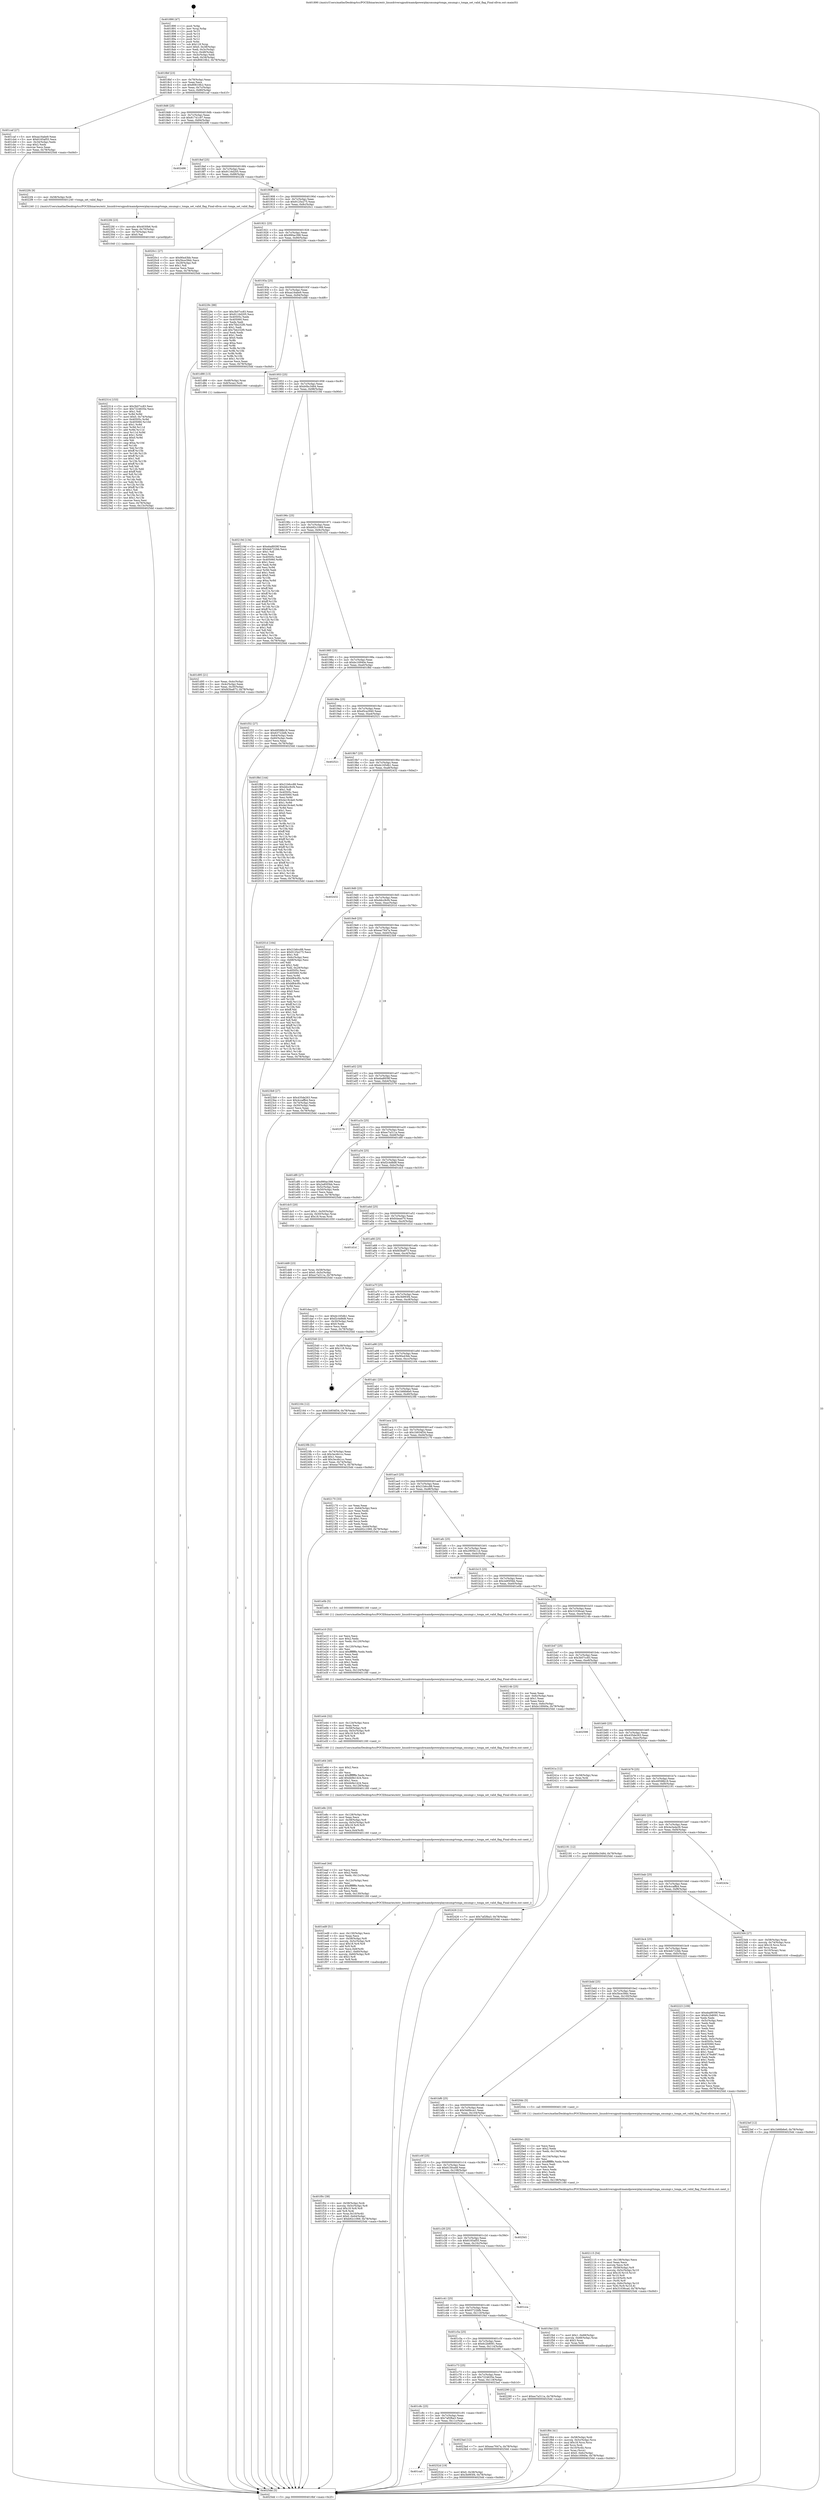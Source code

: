 digraph "0x401890" {
  label = "0x401890 (/mnt/c/Users/mathe/Desktop/tcc/POCII/binaries/extr_linuxdriversgpudrmamdpowerplaysmumgrtonga_smumgr.c_tonga_set_valid_flag_Final-ollvm.out::main(0))"
  labelloc = "t"
  node[shape=record]

  Entry [label="",width=0.3,height=0.3,shape=circle,fillcolor=black,style=filled]
  "0x4018bf" [label="{
     0x4018bf [23]\l
     | [instrs]\l
     &nbsp;&nbsp;0x4018bf \<+3\>: mov -0x78(%rbp),%eax\l
     &nbsp;&nbsp;0x4018c2 \<+2\>: mov %eax,%ecx\l
     &nbsp;&nbsp;0x4018c4 \<+6\>: sub $0x80610fc2,%ecx\l
     &nbsp;&nbsp;0x4018ca \<+3\>: mov %eax,-0x7c(%rbp)\l
     &nbsp;&nbsp;0x4018cd \<+3\>: mov %ecx,-0x80(%rbp)\l
     &nbsp;&nbsp;0x4018d0 \<+6\>: je 0000000000401caf \<main+0x41f\>\l
  }"]
  "0x401caf" [label="{
     0x401caf [27]\l
     | [instrs]\l
     &nbsp;&nbsp;0x401caf \<+5\>: mov $0xaa16abe9,%eax\l
     &nbsp;&nbsp;0x401cb4 \<+5\>: mov $0x6165af55,%ecx\l
     &nbsp;&nbsp;0x401cb9 \<+3\>: mov -0x34(%rbp),%edx\l
     &nbsp;&nbsp;0x401cbc \<+3\>: cmp $0x2,%edx\l
     &nbsp;&nbsp;0x401cbf \<+3\>: cmovne %ecx,%eax\l
     &nbsp;&nbsp;0x401cc2 \<+3\>: mov %eax,-0x78(%rbp)\l
     &nbsp;&nbsp;0x401cc5 \<+5\>: jmp 00000000004025dd \<main+0xd4d\>\l
  }"]
  "0x4018d6" [label="{
     0x4018d6 [25]\l
     | [instrs]\l
     &nbsp;&nbsp;0x4018d6 \<+5\>: jmp 00000000004018db \<main+0x4b\>\l
     &nbsp;&nbsp;0x4018db \<+3\>: mov -0x7c(%rbp),%eax\l
     &nbsp;&nbsp;0x4018de \<+5\>: sub $0x81741c97,%eax\l
     &nbsp;&nbsp;0x4018e3 \<+6\>: mov %eax,-0x84(%rbp)\l
     &nbsp;&nbsp;0x4018e9 \<+6\>: je 0000000000402496 \<main+0xc06\>\l
  }"]
  "0x4025dd" [label="{
     0x4025dd [5]\l
     | [instrs]\l
     &nbsp;&nbsp;0x4025dd \<+5\>: jmp 00000000004018bf \<main+0x2f\>\l
  }"]
  "0x401890" [label="{
     0x401890 [47]\l
     | [instrs]\l
     &nbsp;&nbsp;0x401890 \<+1\>: push %rbp\l
     &nbsp;&nbsp;0x401891 \<+3\>: mov %rsp,%rbp\l
     &nbsp;&nbsp;0x401894 \<+2\>: push %r15\l
     &nbsp;&nbsp;0x401896 \<+2\>: push %r14\l
     &nbsp;&nbsp;0x401898 \<+2\>: push %r13\l
     &nbsp;&nbsp;0x40189a \<+2\>: push %r12\l
     &nbsp;&nbsp;0x40189c \<+1\>: push %rbx\l
     &nbsp;&nbsp;0x40189d \<+7\>: sub $0x118,%rsp\l
     &nbsp;&nbsp;0x4018a4 \<+7\>: movl $0x0,-0x38(%rbp)\l
     &nbsp;&nbsp;0x4018ab \<+3\>: mov %edi,-0x3c(%rbp)\l
     &nbsp;&nbsp;0x4018ae \<+4\>: mov %rsi,-0x48(%rbp)\l
     &nbsp;&nbsp;0x4018b2 \<+3\>: mov -0x3c(%rbp),%edi\l
     &nbsp;&nbsp;0x4018b5 \<+3\>: mov %edi,-0x34(%rbp)\l
     &nbsp;&nbsp;0x4018b8 \<+7\>: movl $0x80610fc2,-0x78(%rbp)\l
  }"]
  Exit [label="",width=0.3,height=0.3,shape=circle,fillcolor=black,style=filled,peripheries=2]
  "0x402496" [label="{
     0x402496\l
  }", style=dashed]
  "0x4018ef" [label="{
     0x4018ef [25]\l
     | [instrs]\l
     &nbsp;&nbsp;0x4018ef \<+5\>: jmp 00000000004018f4 \<main+0x64\>\l
     &nbsp;&nbsp;0x4018f4 \<+3\>: mov -0x7c(%rbp),%eax\l
     &nbsp;&nbsp;0x4018f7 \<+5\>: sub $0x9116d205,%eax\l
     &nbsp;&nbsp;0x4018fc \<+6\>: mov %eax,-0x88(%rbp)\l
     &nbsp;&nbsp;0x401902 \<+6\>: je 00000000004022f4 \<main+0xa64\>\l
  }"]
  "0x401ca5" [label="{
     0x401ca5\l
  }", style=dashed]
  "0x4022f4" [label="{
     0x4022f4 [9]\l
     | [instrs]\l
     &nbsp;&nbsp;0x4022f4 \<+4\>: mov -0x58(%rbp),%rdi\l
     &nbsp;&nbsp;0x4022f8 \<+5\>: call 0000000000401240 \<tonga_set_valid_flag\>\l
     | [calls]\l
     &nbsp;&nbsp;0x401240 \{1\} (/mnt/c/Users/mathe/Desktop/tcc/POCII/binaries/extr_linuxdriversgpudrmamdpowerplaysmumgrtonga_smumgr.c_tonga_set_valid_flag_Final-ollvm.out::tonga_set_valid_flag)\l
  }"]
  "0x401908" [label="{
     0x401908 [25]\l
     | [instrs]\l
     &nbsp;&nbsp;0x401908 \<+5\>: jmp 000000000040190d \<main+0x7d\>\l
     &nbsp;&nbsp;0x40190d \<+3\>: mov -0x7c(%rbp),%eax\l
     &nbsp;&nbsp;0x401910 \<+5\>: sub $0x9125e275,%eax\l
     &nbsp;&nbsp;0x401915 \<+6\>: mov %eax,-0x8c(%rbp)\l
     &nbsp;&nbsp;0x40191b \<+6\>: je 00000000004020c1 \<main+0x831\>\l
  }"]
  "0x40252d" [label="{
     0x40252d [19]\l
     | [instrs]\l
     &nbsp;&nbsp;0x40252d \<+7\>: movl $0x0,-0x38(%rbp)\l
     &nbsp;&nbsp;0x402534 \<+7\>: movl $0x3b993f4,-0x78(%rbp)\l
     &nbsp;&nbsp;0x40253b \<+5\>: jmp 00000000004025dd \<main+0xd4d\>\l
  }"]
  "0x4020c1" [label="{
     0x4020c1 [27]\l
     | [instrs]\l
     &nbsp;&nbsp;0x4020c1 \<+5\>: mov $0x90a43bb,%eax\l
     &nbsp;&nbsp;0x4020c6 \<+5\>: mov $0x5bce39dc,%ecx\l
     &nbsp;&nbsp;0x4020cb \<+3\>: mov -0x29(%rbp),%dl\l
     &nbsp;&nbsp;0x4020ce \<+3\>: test $0x1,%dl\l
     &nbsp;&nbsp;0x4020d1 \<+3\>: cmovne %ecx,%eax\l
     &nbsp;&nbsp;0x4020d4 \<+3\>: mov %eax,-0x78(%rbp)\l
     &nbsp;&nbsp;0x4020d7 \<+5\>: jmp 00000000004025dd \<main+0xd4d\>\l
  }"]
  "0x401921" [label="{
     0x401921 [25]\l
     | [instrs]\l
     &nbsp;&nbsp;0x401921 \<+5\>: jmp 0000000000401926 \<main+0x96\>\l
     &nbsp;&nbsp;0x401926 \<+3\>: mov -0x7c(%rbp),%eax\l
     &nbsp;&nbsp;0x401929 \<+5\>: sub $0x990ac398,%eax\l
     &nbsp;&nbsp;0x40192e \<+6\>: mov %eax,-0x90(%rbp)\l
     &nbsp;&nbsp;0x401934 \<+6\>: je 000000000040229c \<main+0xa0c\>\l
  }"]
  "0x402426" [label="{
     0x402426 [12]\l
     | [instrs]\l
     &nbsp;&nbsp;0x402426 \<+7\>: movl $0x7af2fba3,-0x78(%rbp)\l
     &nbsp;&nbsp;0x40242d \<+5\>: jmp 00000000004025dd \<main+0xd4d\>\l
  }"]
  "0x40229c" [label="{
     0x40229c [88]\l
     | [instrs]\l
     &nbsp;&nbsp;0x40229c \<+5\>: mov $0x3b07cc83,%eax\l
     &nbsp;&nbsp;0x4022a1 \<+5\>: mov $0x9116d205,%ecx\l
     &nbsp;&nbsp;0x4022a6 \<+7\>: mov 0x40505c,%edx\l
     &nbsp;&nbsp;0x4022ad \<+7\>: mov 0x405060,%esi\l
     &nbsp;&nbsp;0x4022b4 \<+2\>: mov %edx,%edi\l
     &nbsp;&nbsp;0x4022b6 \<+6\>: sub $0x7bb232f0,%edi\l
     &nbsp;&nbsp;0x4022bc \<+3\>: sub $0x1,%edi\l
     &nbsp;&nbsp;0x4022bf \<+6\>: add $0x7bb232f0,%edi\l
     &nbsp;&nbsp;0x4022c5 \<+3\>: imul %edi,%edx\l
     &nbsp;&nbsp;0x4022c8 \<+3\>: and $0x1,%edx\l
     &nbsp;&nbsp;0x4022cb \<+3\>: cmp $0x0,%edx\l
     &nbsp;&nbsp;0x4022ce \<+4\>: sete %r8b\l
     &nbsp;&nbsp;0x4022d2 \<+3\>: cmp $0xa,%esi\l
     &nbsp;&nbsp;0x4022d5 \<+4\>: setl %r9b\l
     &nbsp;&nbsp;0x4022d9 \<+3\>: mov %r8b,%r10b\l
     &nbsp;&nbsp;0x4022dc \<+3\>: and %r9b,%r10b\l
     &nbsp;&nbsp;0x4022df \<+3\>: xor %r9b,%r8b\l
     &nbsp;&nbsp;0x4022e2 \<+3\>: or %r8b,%r10b\l
     &nbsp;&nbsp;0x4022e5 \<+4\>: test $0x1,%r10b\l
     &nbsp;&nbsp;0x4022e9 \<+3\>: cmovne %ecx,%eax\l
     &nbsp;&nbsp;0x4022ec \<+3\>: mov %eax,-0x78(%rbp)\l
     &nbsp;&nbsp;0x4022ef \<+5\>: jmp 00000000004025dd \<main+0xd4d\>\l
  }"]
  "0x40193a" [label="{
     0x40193a [25]\l
     | [instrs]\l
     &nbsp;&nbsp;0x40193a \<+5\>: jmp 000000000040193f \<main+0xaf\>\l
     &nbsp;&nbsp;0x40193f \<+3\>: mov -0x7c(%rbp),%eax\l
     &nbsp;&nbsp;0x401942 \<+5\>: sub $0xaa16abe9,%eax\l
     &nbsp;&nbsp;0x401947 \<+6\>: mov %eax,-0x94(%rbp)\l
     &nbsp;&nbsp;0x40194d \<+6\>: je 0000000000401d88 \<main+0x4f8\>\l
  }"]
  "0x4023ef" [label="{
     0x4023ef [12]\l
     | [instrs]\l
     &nbsp;&nbsp;0x4023ef \<+7\>: movl $0x1b66b6e0,-0x78(%rbp)\l
     &nbsp;&nbsp;0x4023f6 \<+5\>: jmp 00000000004025dd \<main+0xd4d\>\l
  }"]
  "0x401d88" [label="{
     0x401d88 [13]\l
     | [instrs]\l
     &nbsp;&nbsp;0x401d88 \<+4\>: mov -0x48(%rbp),%rax\l
     &nbsp;&nbsp;0x401d8c \<+4\>: mov 0x8(%rax),%rdi\l
     &nbsp;&nbsp;0x401d90 \<+5\>: call 0000000000401060 \<atoi@plt\>\l
     | [calls]\l
     &nbsp;&nbsp;0x401060 \{1\} (unknown)\l
  }"]
  "0x401953" [label="{
     0x401953 [25]\l
     | [instrs]\l
     &nbsp;&nbsp;0x401953 \<+5\>: jmp 0000000000401958 \<main+0xc8\>\l
     &nbsp;&nbsp;0x401958 \<+3\>: mov -0x7c(%rbp),%eax\l
     &nbsp;&nbsp;0x40195b \<+5\>: sub $0xb0bc3484,%eax\l
     &nbsp;&nbsp;0x401960 \<+6\>: mov %eax,-0x98(%rbp)\l
     &nbsp;&nbsp;0x401966 \<+6\>: je 000000000040219d \<main+0x90d\>\l
  }"]
  "0x401d95" [label="{
     0x401d95 [21]\l
     | [instrs]\l
     &nbsp;&nbsp;0x401d95 \<+3\>: mov %eax,-0x4c(%rbp)\l
     &nbsp;&nbsp;0x401d98 \<+3\>: mov -0x4c(%rbp),%eax\l
     &nbsp;&nbsp;0x401d9b \<+3\>: mov %eax,-0x30(%rbp)\l
     &nbsp;&nbsp;0x401d9e \<+7\>: movl $0xfd3ba873,-0x78(%rbp)\l
     &nbsp;&nbsp;0x401da5 \<+5\>: jmp 00000000004025dd \<main+0xd4d\>\l
  }"]
  "0x401c8c" [label="{
     0x401c8c [25]\l
     | [instrs]\l
     &nbsp;&nbsp;0x401c8c \<+5\>: jmp 0000000000401c91 \<main+0x401\>\l
     &nbsp;&nbsp;0x401c91 \<+3\>: mov -0x7c(%rbp),%eax\l
     &nbsp;&nbsp;0x401c94 \<+5\>: sub $0x7af2fba3,%eax\l
     &nbsp;&nbsp;0x401c99 \<+6\>: mov %eax,-0x11c(%rbp)\l
     &nbsp;&nbsp;0x401c9f \<+6\>: je 000000000040252d \<main+0xc9d\>\l
  }"]
  "0x40219d" [label="{
     0x40219d [134]\l
     | [instrs]\l
     &nbsp;&nbsp;0x40219d \<+5\>: mov $0xeba8939f,%eax\l
     &nbsp;&nbsp;0x4021a2 \<+5\>: mov $0x4eb722bb,%ecx\l
     &nbsp;&nbsp;0x4021a7 \<+2\>: mov $0x1,%dl\l
     &nbsp;&nbsp;0x4021a9 \<+2\>: xor %esi,%esi\l
     &nbsp;&nbsp;0x4021ab \<+7\>: mov 0x40505c,%edi\l
     &nbsp;&nbsp;0x4021b2 \<+8\>: mov 0x405060,%r8d\l
     &nbsp;&nbsp;0x4021ba \<+3\>: sub $0x1,%esi\l
     &nbsp;&nbsp;0x4021bd \<+3\>: mov %edi,%r9d\l
     &nbsp;&nbsp;0x4021c0 \<+3\>: add %esi,%r9d\l
     &nbsp;&nbsp;0x4021c3 \<+4\>: imul %r9d,%edi\l
     &nbsp;&nbsp;0x4021c7 \<+3\>: and $0x1,%edi\l
     &nbsp;&nbsp;0x4021ca \<+3\>: cmp $0x0,%edi\l
     &nbsp;&nbsp;0x4021cd \<+4\>: sete %r10b\l
     &nbsp;&nbsp;0x4021d1 \<+4\>: cmp $0xa,%r8d\l
     &nbsp;&nbsp;0x4021d5 \<+4\>: setl %r11b\l
     &nbsp;&nbsp;0x4021d9 \<+3\>: mov %r10b,%bl\l
     &nbsp;&nbsp;0x4021dc \<+3\>: xor $0xff,%bl\l
     &nbsp;&nbsp;0x4021df \<+3\>: mov %r11b,%r14b\l
     &nbsp;&nbsp;0x4021e2 \<+4\>: xor $0xff,%r14b\l
     &nbsp;&nbsp;0x4021e6 \<+3\>: xor $0x1,%dl\l
     &nbsp;&nbsp;0x4021e9 \<+3\>: mov %bl,%r15b\l
     &nbsp;&nbsp;0x4021ec \<+4\>: and $0xff,%r15b\l
     &nbsp;&nbsp;0x4021f0 \<+3\>: and %dl,%r10b\l
     &nbsp;&nbsp;0x4021f3 \<+3\>: mov %r14b,%r12b\l
     &nbsp;&nbsp;0x4021f6 \<+4\>: and $0xff,%r12b\l
     &nbsp;&nbsp;0x4021fa \<+3\>: and %dl,%r11b\l
     &nbsp;&nbsp;0x4021fd \<+3\>: or %r10b,%r15b\l
     &nbsp;&nbsp;0x402200 \<+3\>: or %r11b,%r12b\l
     &nbsp;&nbsp;0x402203 \<+3\>: xor %r12b,%r15b\l
     &nbsp;&nbsp;0x402206 \<+3\>: or %r14b,%bl\l
     &nbsp;&nbsp;0x402209 \<+3\>: xor $0xff,%bl\l
     &nbsp;&nbsp;0x40220c \<+3\>: or $0x1,%dl\l
     &nbsp;&nbsp;0x40220f \<+2\>: and %dl,%bl\l
     &nbsp;&nbsp;0x402211 \<+3\>: or %bl,%r15b\l
     &nbsp;&nbsp;0x402214 \<+4\>: test $0x1,%r15b\l
     &nbsp;&nbsp;0x402218 \<+3\>: cmovne %ecx,%eax\l
     &nbsp;&nbsp;0x40221b \<+3\>: mov %eax,-0x78(%rbp)\l
     &nbsp;&nbsp;0x40221e \<+5\>: jmp 00000000004025dd \<main+0xd4d\>\l
  }"]
  "0x40196c" [label="{
     0x40196c [25]\l
     | [instrs]\l
     &nbsp;&nbsp;0x40196c \<+5\>: jmp 0000000000401971 \<main+0xe1\>\l
     &nbsp;&nbsp;0x401971 \<+3\>: mov -0x7c(%rbp),%eax\l
     &nbsp;&nbsp;0x401974 \<+5\>: sub $0xb92c1069,%eax\l
     &nbsp;&nbsp;0x401979 \<+6\>: mov %eax,-0x9c(%rbp)\l
     &nbsp;&nbsp;0x40197f \<+6\>: je 0000000000401f32 \<main+0x6a2\>\l
  }"]
  "0x4023ad" [label="{
     0x4023ad [12]\l
     | [instrs]\l
     &nbsp;&nbsp;0x4023ad \<+7\>: movl $0xeac7647a,-0x78(%rbp)\l
     &nbsp;&nbsp;0x4023b4 \<+5\>: jmp 00000000004025dd \<main+0xd4d\>\l
  }"]
  "0x401f32" [label="{
     0x401f32 [27]\l
     | [instrs]\l
     &nbsp;&nbsp;0x401f32 \<+5\>: mov $0x49598b18,%eax\l
     &nbsp;&nbsp;0x401f37 \<+5\>: mov $0x63722bfb,%ecx\l
     &nbsp;&nbsp;0x401f3c \<+3\>: mov -0x64(%rbp),%edx\l
     &nbsp;&nbsp;0x401f3f \<+3\>: cmp -0x60(%rbp),%edx\l
     &nbsp;&nbsp;0x401f42 \<+3\>: cmovl %ecx,%eax\l
     &nbsp;&nbsp;0x401f45 \<+3\>: mov %eax,-0x78(%rbp)\l
     &nbsp;&nbsp;0x401f48 \<+5\>: jmp 00000000004025dd \<main+0xd4d\>\l
  }"]
  "0x401985" [label="{
     0x401985 [25]\l
     | [instrs]\l
     &nbsp;&nbsp;0x401985 \<+5\>: jmp 000000000040198a \<main+0xfa\>\l
     &nbsp;&nbsp;0x40198a \<+3\>: mov -0x7c(%rbp),%eax\l
     &nbsp;&nbsp;0x40198d \<+5\>: sub $0xbc16940e,%eax\l
     &nbsp;&nbsp;0x401992 \<+6\>: mov %eax,-0xa0(%rbp)\l
     &nbsp;&nbsp;0x401998 \<+6\>: je 0000000000401f8d \<main+0x6fd\>\l
  }"]
  "0x402314" [label="{
     0x402314 [153]\l
     | [instrs]\l
     &nbsp;&nbsp;0x402314 \<+5\>: mov $0x3b07cc83,%esi\l
     &nbsp;&nbsp;0x402319 \<+5\>: mov $0x7224635e,%ecx\l
     &nbsp;&nbsp;0x40231e \<+2\>: mov $0x1,%dl\l
     &nbsp;&nbsp;0x402320 \<+3\>: xor %r8d,%r8d\l
     &nbsp;&nbsp;0x402323 \<+7\>: movl $0x0,-0x74(%rbp)\l
     &nbsp;&nbsp;0x40232a \<+8\>: mov 0x40505c,%r9d\l
     &nbsp;&nbsp;0x402332 \<+8\>: mov 0x405060,%r10d\l
     &nbsp;&nbsp;0x40233a \<+4\>: sub $0x1,%r8d\l
     &nbsp;&nbsp;0x40233e \<+3\>: mov %r9d,%r11d\l
     &nbsp;&nbsp;0x402341 \<+3\>: add %r8d,%r11d\l
     &nbsp;&nbsp;0x402344 \<+4\>: imul %r11d,%r9d\l
     &nbsp;&nbsp;0x402348 \<+4\>: and $0x1,%r9d\l
     &nbsp;&nbsp;0x40234c \<+4\>: cmp $0x0,%r9d\l
     &nbsp;&nbsp;0x402350 \<+3\>: sete %bl\l
     &nbsp;&nbsp;0x402353 \<+4\>: cmp $0xa,%r10d\l
     &nbsp;&nbsp;0x402357 \<+4\>: setl %r14b\l
     &nbsp;&nbsp;0x40235b \<+3\>: mov %bl,%r15b\l
     &nbsp;&nbsp;0x40235e \<+4\>: xor $0xff,%r15b\l
     &nbsp;&nbsp;0x402362 \<+3\>: mov %r14b,%r12b\l
     &nbsp;&nbsp;0x402365 \<+4\>: xor $0xff,%r12b\l
     &nbsp;&nbsp;0x402369 \<+3\>: xor $0x1,%dl\l
     &nbsp;&nbsp;0x40236c \<+3\>: mov %r15b,%r13b\l
     &nbsp;&nbsp;0x40236f \<+4\>: and $0xff,%r13b\l
     &nbsp;&nbsp;0x402373 \<+2\>: and %dl,%bl\l
     &nbsp;&nbsp;0x402375 \<+3\>: mov %r12b,%dil\l
     &nbsp;&nbsp;0x402378 \<+4\>: and $0xff,%dil\l
     &nbsp;&nbsp;0x40237c \<+3\>: and %dl,%r14b\l
     &nbsp;&nbsp;0x40237f \<+3\>: or %bl,%r13b\l
     &nbsp;&nbsp;0x402382 \<+3\>: or %r14b,%dil\l
     &nbsp;&nbsp;0x402385 \<+3\>: xor %dil,%r13b\l
     &nbsp;&nbsp;0x402388 \<+3\>: or %r12b,%r15b\l
     &nbsp;&nbsp;0x40238b \<+4\>: xor $0xff,%r15b\l
     &nbsp;&nbsp;0x40238f \<+3\>: or $0x1,%dl\l
     &nbsp;&nbsp;0x402392 \<+3\>: and %dl,%r15b\l
     &nbsp;&nbsp;0x402395 \<+3\>: or %r15b,%r13b\l
     &nbsp;&nbsp;0x402398 \<+4\>: test $0x1,%r13b\l
     &nbsp;&nbsp;0x40239c \<+3\>: cmovne %ecx,%esi\l
     &nbsp;&nbsp;0x40239f \<+3\>: mov %esi,-0x78(%rbp)\l
     &nbsp;&nbsp;0x4023a2 \<+6\>: mov %eax,-0x13c(%rbp)\l
     &nbsp;&nbsp;0x4023a8 \<+5\>: jmp 00000000004025dd \<main+0xd4d\>\l
  }"]
  "0x401f8d" [label="{
     0x401f8d [144]\l
     | [instrs]\l
     &nbsp;&nbsp;0x401f8d \<+5\>: mov $0x21b6cc88,%eax\l
     &nbsp;&nbsp;0x401f92 \<+5\>: mov $0xddcc9cf4,%ecx\l
     &nbsp;&nbsp;0x401f97 \<+2\>: mov $0x1,%dl\l
     &nbsp;&nbsp;0x401f99 \<+7\>: mov 0x40505c,%esi\l
     &nbsp;&nbsp;0x401fa0 \<+7\>: mov 0x405060,%edi\l
     &nbsp;&nbsp;0x401fa7 \<+3\>: mov %esi,%r8d\l
     &nbsp;&nbsp;0x401faa \<+7\>: add $0x4e19c4e0,%r8d\l
     &nbsp;&nbsp;0x401fb1 \<+4\>: sub $0x1,%r8d\l
     &nbsp;&nbsp;0x401fb5 \<+7\>: sub $0x4e19c4e0,%r8d\l
     &nbsp;&nbsp;0x401fbc \<+4\>: imul %r8d,%esi\l
     &nbsp;&nbsp;0x401fc0 \<+3\>: and $0x1,%esi\l
     &nbsp;&nbsp;0x401fc3 \<+3\>: cmp $0x0,%esi\l
     &nbsp;&nbsp;0x401fc6 \<+4\>: sete %r9b\l
     &nbsp;&nbsp;0x401fca \<+3\>: cmp $0xa,%edi\l
     &nbsp;&nbsp;0x401fcd \<+4\>: setl %r10b\l
     &nbsp;&nbsp;0x401fd1 \<+3\>: mov %r9b,%r11b\l
     &nbsp;&nbsp;0x401fd4 \<+4\>: xor $0xff,%r11b\l
     &nbsp;&nbsp;0x401fd8 \<+3\>: mov %r10b,%bl\l
     &nbsp;&nbsp;0x401fdb \<+3\>: xor $0xff,%bl\l
     &nbsp;&nbsp;0x401fde \<+3\>: xor $0x1,%dl\l
     &nbsp;&nbsp;0x401fe1 \<+3\>: mov %r11b,%r14b\l
     &nbsp;&nbsp;0x401fe4 \<+4\>: and $0xff,%r14b\l
     &nbsp;&nbsp;0x401fe8 \<+3\>: and %dl,%r9b\l
     &nbsp;&nbsp;0x401feb \<+3\>: mov %bl,%r15b\l
     &nbsp;&nbsp;0x401fee \<+4\>: and $0xff,%r15b\l
     &nbsp;&nbsp;0x401ff2 \<+3\>: and %dl,%r10b\l
     &nbsp;&nbsp;0x401ff5 \<+3\>: or %r9b,%r14b\l
     &nbsp;&nbsp;0x401ff8 \<+3\>: or %r10b,%r15b\l
     &nbsp;&nbsp;0x401ffb \<+3\>: xor %r15b,%r14b\l
     &nbsp;&nbsp;0x401ffe \<+3\>: or %bl,%r11b\l
     &nbsp;&nbsp;0x402001 \<+4\>: xor $0xff,%r11b\l
     &nbsp;&nbsp;0x402005 \<+3\>: or $0x1,%dl\l
     &nbsp;&nbsp;0x402008 \<+3\>: and %dl,%r11b\l
     &nbsp;&nbsp;0x40200b \<+3\>: or %r11b,%r14b\l
     &nbsp;&nbsp;0x40200e \<+4\>: test $0x1,%r14b\l
     &nbsp;&nbsp;0x402012 \<+3\>: cmovne %ecx,%eax\l
     &nbsp;&nbsp;0x402015 \<+3\>: mov %eax,-0x78(%rbp)\l
     &nbsp;&nbsp;0x402018 \<+5\>: jmp 00000000004025dd \<main+0xd4d\>\l
  }"]
  "0x40199e" [label="{
     0x40199e [25]\l
     | [instrs]\l
     &nbsp;&nbsp;0x40199e \<+5\>: jmp 00000000004019a3 \<main+0x113\>\l
     &nbsp;&nbsp;0x4019a3 \<+3\>: mov -0x7c(%rbp),%eax\l
     &nbsp;&nbsp;0x4019a6 \<+5\>: sub $0xd5ca2940,%eax\l
     &nbsp;&nbsp;0x4019ab \<+6\>: mov %eax,-0xa4(%rbp)\l
     &nbsp;&nbsp;0x4019b1 \<+6\>: je 0000000000402521 \<main+0xc91\>\l
  }"]
  "0x4022fd" [label="{
     0x4022fd [23]\l
     | [instrs]\l
     &nbsp;&nbsp;0x4022fd \<+10\>: movabs $0x4030b6,%rdi\l
     &nbsp;&nbsp;0x402307 \<+3\>: mov %eax,-0x70(%rbp)\l
     &nbsp;&nbsp;0x40230a \<+3\>: mov -0x70(%rbp),%esi\l
     &nbsp;&nbsp;0x40230d \<+2\>: mov $0x0,%al\l
     &nbsp;&nbsp;0x40230f \<+5\>: call 0000000000401040 \<printf@plt\>\l
     | [calls]\l
     &nbsp;&nbsp;0x401040 \{1\} (unknown)\l
  }"]
  "0x402521" [label="{
     0x402521\l
  }", style=dashed]
  "0x4019b7" [label="{
     0x4019b7 [25]\l
     | [instrs]\l
     &nbsp;&nbsp;0x4019b7 \<+5\>: jmp 00000000004019bc \<main+0x12c\>\l
     &nbsp;&nbsp;0x4019bc \<+3\>: mov -0x7c(%rbp),%eax\l
     &nbsp;&nbsp;0x4019bf \<+5\>: sub $0xdc165db1,%eax\l
     &nbsp;&nbsp;0x4019c4 \<+6\>: mov %eax,-0xa8(%rbp)\l
     &nbsp;&nbsp;0x4019ca \<+6\>: je 0000000000402432 \<main+0xba2\>\l
  }"]
  "0x401c73" [label="{
     0x401c73 [25]\l
     | [instrs]\l
     &nbsp;&nbsp;0x401c73 \<+5\>: jmp 0000000000401c78 \<main+0x3e8\>\l
     &nbsp;&nbsp;0x401c78 \<+3\>: mov -0x7c(%rbp),%eax\l
     &nbsp;&nbsp;0x401c7b \<+5\>: sub $0x7224635e,%eax\l
     &nbsp;&nbsp;0x401c80 \<+6\>: mov %eax,-0x118(%rbp)\l
     &nbsp;&nbsp;0x401c86 \<+6\>: je 00000000004023ad \<main+0xb1d\>\l
  }"]
  "0x402432" [label="{
     0x402432\l
  }", style=dashed]
  "0x4019d0" [label="{
     0x4019d0 [25]\l
     | [instrs]\l
     &nbsp;&nbsp;0x4019d0 \<+5\>: jmp 00000000004019d5 \<main+0x145\>\l
     &nbsp;&nbsp;0x4019d5 \<+3\>: mov -0x7c(%rbp),%eax\l
     &nbsp;&nbsp;0x4019d8 \<+5\>: sub $0xddcc9cf4,%eax\l
     &nbsp;&nbsp;0x4019dd \<+6\>: mov %eax,-0xac(%rbp)\l
     &nbsp;&nbsp;0x4019e3 \<+6\>: je 000000000040201d \<main+0x78d\>\l
  }"]
  "0x402290" [label="{
     0x402290 [12]\l
     | [instrs]\l
     &nbsp;&nbsp;0x402290 \<+7\>: movl $0xec7a311a,-0x78(%rbp)\l
     &nbsp;&nbsp;0x402297 \<+5\>: jmp 00000000004025dd \<main+0xd4d\>\l
  }"]
  "0x40201d" [label="{
     0x40201d [164]\l
     | [instrs]\l
     &nbsp;&nbsp;0x40201d \<+5\>: mov $0x21b6cc88,%eax\l
     &nbsp;&nbsp;0x402022 \<+5\>: mov $0x9125e275,%ecx\l
     &nbsp;&nbsp;0x402027 \<+2\>: mov $0x1,%dl\l
     &nbsp;&nbsp;0x402029 \<+3\>: mov -0x6c(%rbp),%esi\l
     &nbsp;&nbsp;0x40202c \<+3\>: cmp -0x68(%rbp),%esi\l
     &nbsp;&nbsp;0x40202f \<+4\>: setl %dil\l
     &nbsp;&nbsp;0x402033 \<+4\>: and $0x1,%dil\l
     &nbsp;&nbsp;0x402037 \<+4\>: mov %dil,-0x29(%rbp)\l
     &nbsp;&nbsp;0x40203b \<+7\>: mov 0x40505c,%esi\l
     &nbsp;&nbsp;0x402042 \<+8\>: mov 0x405060,%r8d\l
     &nbsp;&nbsp;0x40204a \<+3\>: mov %esi,%r9d\l
     &nbsp;&nbsp;0x40204d \<+7\>: add $0xbf64cf0c,%r9d\l
     &nbsp;&nbsp;0x402054 \<+4\>: sub $0x1,%r9d\l
     &nbsp;&nbsp;0x402058 \<+7\>: sub $0xbf64cf0c,%r9d\l
     &nbsp;&nbsp;0x40205f \<+4\>: imul %r9d,%esi\l
     &nbsp;&nbsp;0x402063 \<+3\>: and $0x1,%esi\l
     &nbsp;&nbsp;0x402066 \<+3\>: cmp $0x0,%esi\l
     &nbsp;&nbsp;0x402069 \<+4\>: sete %dil\l
     &nbsp;&nbsp;0x40206d \<+4\>: cmp $0xa,%r8d\l
     &nbsp;&nbsp;0x402071 \<+4\>: setl %r10b\l
     &nbsp;&nbsp;0x402075 \<+3\>: mov %dil,%r11b\l
     &nbsp;&nbsp;0x402078 \<+4\>: xor $0xff,%r11b\l
     &nbsp;&nbsp;0x40207c \<+3\>: mov %r10b,%bl\l
     &nbsp;&nbsp;0x40207f \<+3\>: xor $0xff,%bl\l
     &nbsp;&nbsp;0x402082 \<+3\>: xor $0x1,%dl\l
     &nbsp;&nbsp;0x402085 \<+3\>: mov %r11b,%r14b\l
     &nbsp;&nbsp;0x402088 \<+4\>: and $0xff,%r14b\l
     &nbsp;&nbsp;0x40208c \<+3\>: and %dl,%dil\l
     &nbsp;&nbsp;0x40208f \<+3\>: mov %bl,%r15b\l
     &nbsp;&nbsp;0x402092 \<+4\>: and $0xff,%r15b\l
     &nbsp;&nbsp;0x402096 \<+3\>: and %dl,%r10b\l
     &nbsp;&nbsp;0x402099 \<+3\>: or %dil,%r14b\l
     &nbsp;&nbsp;0x40209c \<+3\>: or %r10b,%r15b\l
     &nbsp;&nbsp;0x40209f \<+3\>: xor %r15b,%r14b\l
     &nbsp;&nbsp;0x4020a2 \<+3\>: or %bl,%r11b\l
     &nbsp;&nbsp;0x4020a5 \<+4\>: xor $0xff,%r11b\l
     &nbsp;&nbsp;0x4020a9 \<+3\>: or $0x1,%dl\l
     &nbsp;&nbsp;0x4020ac \<+3\>: and %dl,%r11b\l
     &nbsp;&nbsp;0x4020af \<+3\>: or %r11b,%r14b\l
     &nbsp;&nbsp;0x4020b2 \<+4\>: test $0x1,%r14b\l
     &nbsp;&nbsp;0x4020b6 \<+3\>: cmovne %ecx,%eax\l
     &nbsp;&nbsp;0x4020b9 \<+3\>: mov %eax,-0x78(%rbp)\l
     &nbsp;&nbsp;0x4020bc \<+5\>: jmp 00000000004025dd \<main+0xd4d\>\l
  }"]
  "0x4019e9" [label="{
     0x4019e9 [25]\l
     | [instrs]\l
     &nbsp;&nbsp;0x4019e9 \<+5\>: jmp 00000000004019ee \<main+0x15e\>\l
     &nbsp;&nbsp;0x4019ee \<+3\>: mov -0x7c(%rbp),%eax\l
     &nbsp;&nbsp;0x4019f1 \<+5\>: sub $0xeac7647a,%eax\l
     &nbsp;&nbsp;0x4019f6 \<+6\>: mov %eax,-0xb0(%rbp)\l
     &nbsp;&nbsp;0x4019fc \<+6\>: je 00000000004023b9 \<main+0xb29\>\l
  }"]
  "0x402115" [label="{
     0x402115 [54]\l
     | [instrs]\l
     &nbsp;&nbsp;0x402115 \<+6\>: mov -0x138(%rbp),%ecx\l
     &nbsp;&nbsp;0x40211b \<+3\>: imul %eax,%ecx\l
     &nbsp;&nbsp;0x40211e \<+3\>: movslq %ecx,%r8\l
     &nbsp;&nbsp;0x402121 \<+4\>: mov -0x58(%rbp),%r9\l
     &nbsp;&nbsp;0x402125 \<+4\>: movslq -0x5c(%rbp),%r10\l
     &nbsp;&nbsp;0x402129 \<+4\>: imul $0x18,%r10,%r10\l
     &nbsp;&nbsp;0x40212d \<+3\>: add %r10,%r9\l
     &nbsp;&nbsp;0x402130 \<+4\>: mov 0x10(%r9),%r9\l
     &nbsp;&nbsp;0x402134 \<+3\>: mov (%r9),%r9\l
     &nbsp;&nbsp;0x402137 \<+4\>: movslq -0x6c(%rbp),%r10\l
     &nbsp;&nbsp;0x40213b \<+4\>: mov %r8,(%r9,%r10,8)\l
     &nbsp;&nbsp;0x40213f \<+7\>: movl $0x31036cad,-0x78(%rbp)\l
     &nbsp;&nbsp;0x402146 \<+5\>: jmp 00000000004025dd \<main+0xd4d\>\l
  }"]
  "0x4023b9" [label="{
     0x4023b9 [27]\l
     | [instrs]\l
     &nbsp;&nbsp;0x4023b9 \<+5\>: mov $0x435de263,%eax\l
     &nbsp;&nbsp;0x4023be \<+5\>: mov $0x4ccaffb4,%ecx\l
     &nbsp;&nbsp;0x4023c3 \<+3\>: mov -0x74(%rbp),%edx\l
     &nbsp;&nbsp;0x4023c6 \<+3\>: cmp -0x50(%rbp),%edx\l
     &nbsp;&nbsp;0x4023c9 \<+3\>: cmovl %ecx,%eax\l
     &nbsp;&nbsp;0x4023cc \<+3\>: mov %eax,-0x78(%rbp)\l
     &nbsp;&nbsp;0x4023cf \<+5\>: jmp 00000000004025dd \<main+0xd4d\>\l
  }"]
  "0x401a02" [label="{
     0x401a02 [25]\l
     | [instrs]\l
     &nbsp;&nbsp;0x401a02 \<+5\>: jmp 0000000000401a07 \<main+0x177\>\l
     &nbsp;&nbsp;0x401a07 \<+3\>: mov -0x7c(%rbp),%eax\l
     &nbsp;&nbsp;0x401a0a \<+5\>: sub $0xeba8939f,%eax\l
     &nbsp;&nbsp;0x401a0f \<+6\>: mov %eax,-0xb4(%rbp)\l
     &nbsp;&nbsp;0x401a15 \<+6\>: je 0000000000402579 \<main+0xce9\>\l
  }"]
  "0x4020e1" [label="{
     0x4020e1 [52]\l
     | [instrs]\l
     &nbsp;&nbsp;0x4020e1 \<+2\>: xor %ecx,%ecx\l
     &nbsp;&nbsp;0x4020e3 \<+5\>: mov $0x2,%edx\l
     &nbsp;&nbsp;0x4020e8 \<+6\>: mov %edx,-0x134(%rbp)\l
     &nbsp;&nbsp;0x4020ee \<+1\>: cltd\l
     &nbsp;&nbsp;0x4020ef \<+6\>: mov -0x134(%rbp),%esi\l
     &nbsp;&nbsp;0x4020f5 \<+2\>: idiv %esi\l
     &nbsp;&nbsp;0x4020f7 \<+6\>: imul $0xfffffffe,%edx,%edx\l
     &nbsp;&nbsp;0x4020fd \<+2\>: mov %ecx,%edi\l
     &nbsp;&nbsp;0x4020ff \<+2\>: sub %edx,%edi\l
     &nbsp;&nbsp;0x402101 \<+2\>: mov %ecx,%edx\l
     &nbsp;&nbsp;0x402103 \<+3\>: sub $0x1,%edx\l
     &nbsp;&nbsp;0x402106 \<+2\>: add %edx,%edi\l
     &nbsp;&nbsp;0x402108 \<+2\>: sub %edi,%ecx\l
     &nbsp;&nbsp;0x40210a \<+6\>: mov %ecx,-0x138(%rbp)\l
     &nbsp;&nbsp;0x402110 \<+5\>: call 0000000000401160 \<next_i\>\l
     | [calls]\l
     &nbsp;&nbsp;0x401160 \{1\} (/mnt/c/Users/mathe/Desktop/tcc/POCII/binaries/extr_linuxdriversgpudrmamdpowerplaysmumgrtonga_smumgr.c_tonga_set_valid_flag_Final-ollvm.out::next_i)\l
  }"]
  "0x402579" [label="{
     0x402579\l
  }", style=dashed]
  "0x401a1b" [label="{
     0x401a1b [25]\l
     | [instrs]\l
     &nbsp;&nbsp;0x401a1b \<+5\>: jmp 0000000000401a20 \<main+0x190\>\l
     &nbsp;&nbsp;0x401a20 \<+3\>: mov -0x7c(%rbp),%eax\l
     &nbsp;&nbsp;0x401a23 \<+5\>: sub $0xec7a311a,%eax\l
     &nbsp;&nbsp;0x401a28 \<+6\>: mov %eax,-0xb8(%rbp)\l
     &nbsp;&nbsp;0x401a2e \<+6\>: je 0000000000401df0 \<main+0x560\>\l
  }"]
  "0x401f64" [label="{
     0x401f64 [41]\l
     | [instrs]\l
     &nbsp;&nbsp;0x401f64 \<+4\>: mov -0x58(%rbp),%rdi\l
     &nbsp;&nbsp;0x401f68 \<+4\>: movslq -0x5c(%rbp),%rcx\l
     &nbsp;&nbsp;0x401f6c \<+4\>: imul $0x18,%rcx,%rcx\l
     &nbsp;&nbsp;0x401f70 \<+3\>: add %rcx,%rdi\l
     &nbsp;&nbsp;0x401f73 \<+4\>: mov 0x10(%rdi),%rcx\l
     &nbsp;&nbsp;0x401f77 \<+3\>: mov %rax,(%rcx)\l
     &nbsp;&nbsp;0x401f7a \<+7\>: movl $0x0,-0x6c(%rbp)\l
     &nbsp;&nbsp;0x401f81 \<+7\>: movl $0xbc16940e,-0x78(%rbp)\l
     &nbsp;&nbsp;0x401f88 \<+5\>: jmp 00000000004025dd \<main+0xd4d\>\l
  }"]
  "0x401df0" [label="{
     0x401df0 [27]\l
     | [instrs]\l
     &nbsp;&nbsp;0x401df0 \<+5\>: mov $0x990ac398,%eax\l
     &nbsp;&nbsp;0x401df5 \<+5\>: mov $0x2e85f3bb,%ecx\l
     &nbsp;&nbsp;0x401dfa \<+3\>: mov -0x5c(%rbp),%edx\l
     &nbsp;&nbsp;0x401dfd \<+3\>: cmp -0x50(%rbp),%edx\l
     &nbsp;&nbsp;0x401e00 \<+3\>: cmovl %ecx,%eax\l
     &nbsp;&nbsp;0x401e03 \<+3\>: mov %eax,-0x78(%rbp)\l
     &nbsp;&nbsp;0x401e06 \<+5\>: jmp 00000000004025dd \<main+0xd4d\>\l
  }"]
  "0x401a34" [label="{
     0x401a34 [25]\l
     | [instrs]\l
     &nbsp;&nbsp;0x401a34 \<+5\>: jmp 0000000000401a39 \<main+0x1a9\>\l
     &nbsp;&nbsp;0x401a39 \<+3\>: mov -0x7c(%rbp),%eax\l
     &nbsp;&nbsp;0x401a3c \<+5\>: sub $0xf2c4d8d8,%eax\l
     &nbsp;&nbsp;0x401a41 \<+6\>: mov %eax,-0xbc(%rbp)\l
     &nbsp;&nbsp;0x401a47 \<+6\>: je 0000000000401dc5 \<main+0x535\>\l
  }"]
  "0x401c5a" [label="{
     0x401c5a [25]\l
     | [instrs]\l
     &nbsp;&nbsp;0x401c5a \<+5\>: jmp 0000000000401c5f \<main+0x3cf\>\l
     &nbsp;&nbsp;0x401c5f \<+3\>: mov -0x7c(%rbp),%eax\l
     &nbsp;&nbsp;0x401c62 \<+5\>: sub $0x6c2b8091,%eax\l
     &nbsp;&nbsp;0x401c67 \<+6\>: mov %eax,-0x114(%rbp)\l
     &nbsp;&nbsp;0x401c6d \<+6\>: je 0000000000402290 \<main+0xa00\>\l
  }"]
  "0x401dc5" [label="{
     0x401dc5 [20]\l
     | [instrs]\l
     &nbsp;&nbsp;0x401dc5 \<+7\>: movl $0x1,-0x50(%rbp)\l
     &nbsp;&nbsp;0x401dcc \<+4\>: movslq -0x50(%rbp),%rax\l
     &nbsp;&nbsp;0x401dd0 \<+4\>: imul $0x18,%rax,%rdi\l
     &nbsp;&nbsp;0x401dd4 \<+5\>: call 0000000000401050 \<malloc@plt\>\l
     | [calls]\l
     &nbsp;&nbsp;0x401050 \{1\} (unknown)\l
  }"]
  "0x401a4d" [label="{
     0x401a4d [25]\l
     | [instrs]\l
     &nbsp;&nbsp;0x401a4d \<+5\>: jmp 0000000000401a52 \<main+0x1c2\>\l
     &nbsp;&nbsp;0x401a52 \<+3\>: mov -0x7c(%rbp),%eax\l
     &nbsp;&nbsp;0x401a55 \<+5\>: sub $0xfcbead70,%eax\l
     &nbsp;&nbsp;0x401a5a \<+6\>: mov %eax,-0xc0(%rbp)\l
     &nbsp;&nbsp;0x401a60 \<+6\>: je 0000000000401d1d \<main+0x48d\>\l
  }"]
  "0x401f4d" [label="{
     0x401f4d [23]\l
     | [instrs]\l
     &nbsp;&nbsp;0x401f4d \<+7\>: movl $0x1,-0x68(%rbp)\l
     &nbsp;&nbsp;0x401f54 \<+4\>: movslq -0x68(%rbp),%rax\l
     &nbsp;&nbsp;0x401f58 \<+4\>: shl $0x3,%rax\l
     &nbsp;&nbsp;0x401f5c \<+3\>: mov %rax,%rdi\l
     &nbsp;&nbsp;0x401f5f \<+5\>: call 0000000000401050 \<malloc@plt\>\l
     | [calls]\l
     &nbsp;&nbsp;0x401050 \{1\} (unknown)\l
  }"]
  "0x401d1d" [label="{
     0x401d1d\l
  }", style=dashed]
  "0x401a66" [label="{
     0x401a66 [25]\l
     | [instrs]\l
     &nbsp;&nbsp;0x401a66 \<+5\>: jmp 0000000000401a6b \<main+0x1db\>\l
     &nbsp;&nbsp;0x401a6b \<+3\>: mov -0x7c(%rbp),%eax\l
     &nbsp;&nbsp;0x401a6e \<+5\>: sub $0xfd3ba873,%eax\l
     &nbsp;&nbsp;0x401a73 \<+6\>: mov %eax,-0xc4(%rbp)\l
     &nbsp;&nbsp;0x401a79 \<+6\>: je 0000000000401daa \<main+0x51a\>\l
  }"]
  "0x401c41" [label="{
     0x401c41 [25]\l
     | [instrs]\l
     &nbsp;&nbsp;0x401c41 \<+5\>: jmp 0000000000401c46 \<main+0x3b6\>\l
     &nbsp;&nbsp;0x401c46 \<+3\>: mov -0x7c(%rbp),%eax\l
     &nbsp;&nbsp;0x401c49 \<+5\>: sub $0x63722bfb,%eax\l
     &nbsp;&nbsp;0x401c4e \<+6\>: mov %eax,-0x110(%rbp)\l
     &nbsp;&nbsp;0x401c54 \<+6\>: je 0000000000401f4d \<main+0x6bd\>\l
  }"]
  "0x401daa" [label="{
     0x401daa [27]\l
     | [instrs]\l
     &nbsp;&nbsp;0x401daa \<+5\>: mov $0xdc165db1,%eax\l
     &nbsp;&nbsp;0x401daf \<+5\>: mov $0xf2c4d8d8,%ecx\l
     &nbsp;&nbsp;0x401db4 \<+3\>: mov -0x30(%rbp),%edx\l
     &nbsp;&nbsp;0x401db7 \<+3\>: cmp $0x0,%edx\l
     &nbsp;&nbsp;0x401dba \<+3\>: cmove %ecx,%eax\l
     &nbsp;&nbsp;0x401dbd \<+3\>: mov %eax,-0x78(%rbp)\l
     &nbsp;&nbsp;0x401dc0 \<+5\>: jmp 00000000004025dd \<main+0xd4d\>\l
  }"]
  "0x401a7f" [label="{
     0x401a7f [25]\l
     | [instrs]\l
     &nbsp;&nbsp;0x401a7f \<+5\>: jmp 0000000000401a84 \<main+0x1f4\>\l
     &nbsp;&nbsp;0x401a84 \<+3\>: mov -0x7c(%rbp),%eax\l
     &nbsp;&nbsp;0x401a87 \<+5\>: sub $0x3b993f4,%eax\l
     &nbsp;&nbsp;0x401a8c \<+6\>: mov %eax,-0xc8(%rbp)\l
     &nbsp;&nbsp;0x401a92 \<+6\>: je 0000000000402540 \<main+0xcb0\>\l
  }"]
  "0x401dd9" [label="{
     0x401dd9 [23]\l
     | [instrs]\l
     &nbsp;&nbsp;0x401dd9 \<+4\>: mov %rax,-0x58(%rbp)\l
     &nbsp;&nbsp;0x401ddd \<+7\>: movl $0x0,-0x5c(%rbp)\l
     &nbsp;&nbsp;0x401de4 \<+7\>: movl $0xec7a311a,-0x78(%rbp)\l
     &nbsp;&nbsp;0x401deb \<+5\>: jmp 00000000004025dd \<main+0xd4d\>\l
  }"]
  "0x401cca" [label="{
     0x401cca\l
  }", style=dashed]
  "0x402540" [label="{
     0x402540 [21]\l
     | [instrs]\l
     &nbsp;&nbsp;0x402540 \<+3\>: mov -0x38(%rbp),%eax\l
     &nbsp;&nbsp;0x402543 \<+7\>: add $0x118,%rsp\l
     &nbsp;&nbsp;0x40254a \<+1\>: pop %rbx\l
     &nbsp;&nbsp;0x40254b \<+2\>: pop %r12\l
     &nbsp;&nbsp;0x40254d \<+2\>: pop %r13\l
     &nbsp;&nbsp;0x40254f \<+2\>: pop %r14\l
     &nbsp;&nbsp;0x402551 \<+2\>: pop %r15\l
     &nbsp;&nbsp;0x402553 \<+1\>: pop %rbp\l
     &nbsp;&nbsp;0x402554 \<+1\>: ret\l
  }"]
  "0x401a98" [label="{
     0x401a98 [25]\l
     | [instrs]\l
     &nbsp;&nbsp;0x401a98 \<+5\>: jmp 0000000000401a9d \<main+0x20d\>\l
     &nbsp;&nbsp;0x401a9d \<+3\>: mov -0x7c(%rbp),%eax\l
     &nbsp;&nbsp;0x401aa0 \<+5\>: sub $0x90a43bb,%eax\l
     &nbsp;&nbsp;0x401aa5 \<+6\>: mov %eax,-0xcc(%rbp)\l
     &nbsp;&nbsp;0x401aab \<+6\>: je 0000000000402164 \<main+0x8d4\>\l
  }"]
  "0x401c28" [label="{
     0x401c28 [25]\l
     | [instrs]\l
     &nbsp;&nbsp;0x401c28 \<+5\>: jmp 0000000000401c2d \<main+0x39d\>\l
     &nbsp;&nbsp;0x401c2d \<+3\>: mov -0x7c(%rbp),%eax\l
     &nbsp;&nbsp;0x401c30 \<+5\>: sub $0x6165af55,%eax\l
     &nbsp;&nbsp;0x401c35 \<+6\>: mov %eax,-0x10c(%rbp)\l
     &nbsp;&nbsp;0x401c3b \<+6\>: je 0000000000401cca \<main+0x43a\>\l
  }"]
  "0x402164" [label="{
     0x402164 [12]\l
     | [instrs]\l
     &nbsp;&nbsp;0x402164 \<+7\>: movl $0x1b934f34,-0x78(%rbp)\l
     &nbsp;&nbsp;0x40216b \<+5\>: jmp 00000000004025dd \<main+0xd4d\>\l
  }"]
  "0x401ab1" [label="{
     0x401ab1 [25]\l
     | [instrs]\l
     &nbsp;&nbsp;0x401ab1 \<+5\>: jmp 0000000000401ab6 \<main+0x226\>\l
     &nbsp;&nbsp;0x401ab6 \<+3\>: mov -0x7c(%rbp),%eax\l
     &nbsp;&nbsp;0x401ab9 \<+5\>: sub $0x1b66b6e0,%eax\l
     &nbsp;&nbsp;0x401abe \<+6\>: mov %eax,-0xd0(%rbp)\l
     &nbsp;&nbsp;0x401ac4 \<+6\>: je 00000000004023fb \<main+0xb6b\>\l
  }"]
  "0x4025d1" [label="{
     0x4025d1\l
  }", style=dashed]
  "0x4023fb" [label="{
     0x4023fb [31]\l
     | [instrs]\l
     &nbsp;&nbsp;0x4023fb \<+3\>: mov -0x74(%rbp),%eax\l
     &nbsp;&nbsp;0x4023fe \<+5\>: sub $0x3ec4b1cc,%eax\l
     &nbsp;&nbsp;0x402403 \<+3\>: add $0x1,%eax\l
     &nbsp;&nbsp;0x402406 \<+5\>: add $0x3ec4b1cc,%eax\l
     &nbsp;&nbsp;0x40240b \<+3\>: mov %eax,-0x74(%rbp)\l
     &nbsp;&nbsp;0x40240e \<+7\>: movl $0xeac7647a,-0x78(%rbp)\l
     &nbsp;&nbsp;0x402415 \<+5\>: jmp 00000000004025dd \<main+0xd4d\>\l
  }"]
  "0x401aca" [label="{
     0x401aca [25]\l
     | [instrs]\l
     &nbsp;&nbsp;0x401aca \<+5\>: jmp 0000000000401acf \<main+0x23f\>\l
     &nbsp;&nbsp;0x401acf \<+3\>: mov -0x7c(%rbp),%eax\l
     &nbsp;&nbsp;0x401ad2 \<+5\>: sub $0x1b934f34,%eax\l
     &nbsp;&nbsp;0x401ad7 \<+6\>: mov %eax,-0xd4(%rbp)\l
     &nbsp;&nbsp;0x401add \<+6\>: je 0000000000402170 \<main+0x8e0\>\l
  }"]
  "0x401c0f" [label="{
     0x401c0f [25]\l
     | [instrs]\l
     &nbsp;&nbsp;0x401c0f \<+5\>: jmp 0000000000401c14 \<main+0x384\>\l
     &nbsp;&nbsp;0x401c14 \<+3\>: mov -0x7c(%rbp),%eax\l
     &nbsp;&nbsp;0x401c17 \<+5\>: sub $0x615fca48,%eax\l
     &nbsp;&nbsp;0x401c1c \<+6\>: mov %eax,-0x108(%rbp)\l
     &nbsp;&nbsp;0x401c22 \<+6\>: je 00000000004025d1 \<main+0xd41\>\l
  }"]
  "0x402170" [label="{
     0x402170 [33]\l
     | [instrs]\l
     &nbsp;&nbsp;0x402170 \<+2\>: xor %eax,%eax\l
     &nbsp;&nbsp;0x402172 \<+3\>: mov -0x64(%rbp),%ecx\l
     &nbsp;&nbsp;0x402175 \<+2\>: mov %eax,%edx\l
     &nbsp;&nbsp;0x402177 \<+2\>: sub %ecx,%edx\l
     &nbsp;&nbsp;0x402179 \<+2\>: mov %eax,%ecx\l
     &nbsp;&nbsp;0x40217b \<+3\>: sub $0x1,%ecx\l
     &nbsp;&nbsp;0x40217e \<+2\>: add %ecx,%edx\l
     &nbsp;&nbsp;0x402180 \<+2\>: sub %edx,%eax\l
     &nbsp;&nbsp;0x402182 \<+3\>: mov %eax,-0x64(%rbp)\l
     &nbsp;&nbsp;0x402185 \<+7\>: movl $0xb92c1069,-0x78(%rbp)\l
     &nbsp;&nbsp;0x40218c \<+5\>: jmp 00000000004025dd \<main+0xd4d\>\l
  }"]
  "0x401ae3" [label="{
     0x401ae3 [25]\l
     | [instrs]\l
     &nbsp;&nbsp;0x401ae3 \<+5\>: jmp 0000000000401ae8 \<main+0x258\>\l
     &nbsp;&nbsp;0x401ae8 \<+3\>: mov -0x7c(%rbp),%eax\l
     &nbsp;&nbsp;0x401aeb \<+5\>: sub $0x21b6cc88,%eax\l
     &nbsp;&nbsp;0x401af0 \<+6\>: mov %eax,-0xd8(%rbp)\l
     &nbsp;&nbsp;0x401af6 \<+6\>: je 000000000040256d \<main+0xcdd\>\l
  }"]
  "0x401d7c" [label="{
     0x401d7c\l
  }", style=dashed]
  "0x40256d" [label="{
     0x40256d\l
  }", style=dashed]
  "0x401afc" [label="{
     0x401afc [25]\l
     | [instrs]\l
     &nbsp;&nbsp;0x401afc \<+5\>: jmp 0000000000401b01 \<main+0x271\>\l
     &nbsp;&nbsp;0x401b01 \<+3\>: mov -0x7c(%rbp),%eax\l
     &nbsp;&nbsp;0x401b04 \<+5\>: sub $0x2905b11d,%eax\l
     &nbsp;&nbsp;0x401b09 \<+6\>: mov %eax,-0xdc(%rbp)\l
     &nbsp;&nbsp;0x401b0f \<+6\>: je 0000000000402555 \<main+0xcc5\>\l
  }"]
  "0x401bf6" [label="{
     0x401bf6 [25]\l
     | [instrs]\l
     &nbsp;&nbsp;0x401bf6 \<+5\>: jmp 0000000000401bfb \<main+0x36b\>\l
     &nbsp;&nbsp;0x401bfb \<+3\>: mov -0x7c(%rbp),%eax\l
     &nbsp;&nbsp;0x401bfe \<+5\>: sub $0x5dd9cce1,%eax\l
     &nbsp;&nbsp;0x401c03 \<+6\>: mov %eax,-0x104(%rbp)\l
     &nbsp;&nbsp;0x401c09 \<+6\>: je 0000000000401d7c \<main+0x4ec\>\l
  }"]
  "0x402555" [label="{
     0x402555\l
  }", style=dashed]
  "0x401b15" [label="{
     0x401b15 [25]\l
     | [instrs]\l
     &nbsp;&nbsp;0x401b15 \<+5\>: jmp 0000000000401b1a \<main+0x28a\>\l
     &nbsp;&nbsp;0x401b1a \<+3\>: mov -0x7c(%rbp),%eax\l
     &nbsp;&nbsp;0x401b1d \<+5\>: sub $0x2e85f3bb,%eax\l
     &nbsp;&nbsp;0x401b22 \<+6\>: mov %eax,-0xe0(%rbp)\l
     &nbsp;&nbsp;0x401b28 \<+6\>: je 0000000000401e0b \<main+0x57b\>\l
  }"]
  "0x4020dc" [label="{
     0x4020dc [5]\l
     | [instrs]\l
     &nbsp;&nbsp;0x4020dc \<+5\>: call 0000000000401160 \<next_i\>\l
     | [calls]\l
     &nbsp;&nbsp;0x401160 \{1\} (/mnt/c/Users/mathe/Desktop/tcc/POCII/binaries/extr_linuxdriversgpudrmamdpowerplaysmumgrtonga_smumgr.c_tonga_set_valid_flag_Final-ollvm.out::next_i)\l
  }"]
  "0x401e0b" [label="{
     0x401e0b [5]\l
     | [instrs]\l
     &nbsp;&nbsp;0x401e0b \<+5\>: call 0000000000401160 \<next_i\>\l
     | [calls]\l
     &nbsp;&nbsp;0x401160 \{1\} (/mnt/c/Users/mathe/Desktop/tcc/POCII/binaries/extr_linuxdriversgpudrmamdpowerplaysmumgrtonga_smumgr.c_tonga_set_valid_flag_Final-ollvm.out::next_i)\l
  }"]
  "0x401b2e" [label="{
     0x401b2e [25]\l
     | [instrs]\l
     &nbsp;&nbsp;0x401b2e \<+5\>: jmp 0000000000401b33 \<main+0x2a3\>\l
     &nbsp;&nbsp;0x401b33 \<+3\>: mov -0x7c(%rbp),%eax\l
     &nbsp;&nbsp;0x401b36 \<+5\>: sub $0x31036cad,%eax\l
     &nbsp;&nbsp;0x401b3b \<+6\>: mov %eax,-0xe4(%rbp)\l
     &nbsp;&nbsp;0x401b41 \<+6\>: je 000000000040214b \<main+0x8bb\>\l
  }"]
  "0x401e10" [label="{
     0x401e10 [52]\l
     | [instrs]\l
     &nbsp;&nbsp;0x401e10 \<+2\>: xor %ecx,%ecx\l
     &nbsp;&nbsp;0x401e12 \<+5\>: mov $0x2,%edx\l
     &nbsp;&nbsp;0x401e17 \<+6\>: mov %edx,-0x120(%rbp)\l
     &nbsp;&nbsp;0x401e1d \<+1\>: cltd\l
     &nbsp;&nbsp;0x401e1e \<+6\>: mov -0x120(%rbp),%esi\l
     &nbsp;&nbsp;0x401e24 \<+2\>: idiv %esi\l
     &nbsp;&nbsp;0x401e26 \<+6\>: imul $0xfffffffe,%edx,%edx\l
     &nbsp;&nbsp;0x401e2c \<+2\>: mov %ecx,%edi\l
     &nbsp;&nbsp;0x401e2e \<+2\>: sub %edx,%edi\l
     &nbsp;&nbsp;0x401e30 \<+2\>: mov %ecx,%edx\l
     &nbsp;&nbsp;0x401e32 \<+3\>: sub $0x1,%edx\l
     &nbsp;&nbsp;0x401e35 \<+2\>: add %edx,%edi\l
     &nbsp;&nbsp;0x401e37 \<+2\>: sub %edi,%ecx\l
     &nbsp;&nbsp;0x401e39 \<+6\>: mov %ecx,-0x124(%rbp)\l
     &nbsp;&nbsp;0x401e3f \<+5\>: call 0000000000401160 \<next_i\>\l
     | [calls]\l
     &nbsp;&nbsp;0x401160 \{1\} (/mnt/c/Users/mathe/Desktop/tcc/POCII/binaries/extr_linuxdriversgpudrmamdpowerplaysmumgrtonga_smumgr.c_tonga_set_valid_flag_Final-ollvm.out::next_i)\l
  }"]
  "0x401e44" [label="{
     0x401e44 [32]\l
     | [instrs]\l
     &nbsp;&nbsp;0x401e44 \<+6\>: mov -0x124(%rbp),%ecx\l
     &nbsp;&nbsp;0x401e4a \<+3\>: imul %eax,%ecx\l
     &nbsp;&nbsp;0x401e4d \<+4\>: mov -0x58(%rbp),%r8\l
     &nbsp;&nbsp;0x401e51 \<+4\>: movslq -0x5c(%rbp),%r9\l
     &nbsp;&nbsp;0x401e55 \<+4\>: imul $0x18,%r9,%r9\l
     &nbsp;&nbsp;0x401e59 \<+3\>: add %r9,%r8\l
     &nbsp;&nbsp;0x401e5c \<+3\>: mov %ecx,(%r8)\l
     &nbsp;&nbsp;0x401e5f \<+5\>: call 0000000000401160 \<next_i\>\l
     | [calls]\l
     &nbsp;&nbsp;0x401160 \{1\} (/mnt/c/Users/mathe/Desktop/tcc/POCII/binaries/extr_linuxdriversgpudrmamdpowerplaysmumgrtonga_smumgr.c_tonga_set_valid_flag_Final-ollvm.out::next_i)\l
  }"]
  "0x401e64" [label="{
     0x401e64 [40]\l
     | [instrs]\l
     &nbsp;&nbsp;0x401e64 \<+5\>: mov $0x2,%ecx\l
     &nbsp;&nbsp;0x401e69 \<+1\>: cltd\l
     &nbsp;&nbsp;0x401e6a \<+2\>: idiv %ecx\l
     &nbsp;&nbsp;0x401e6c \<+6\>: imul $0xfffffffe,%edx,%ecx\l
     &nbsp;&nbsp;0x401e72 \<+6\>: add $0xbb9e1424,%ecx\l
     &nbsp;&nbsp;0x401e78 \<+3\>: add $0x1,%ecx\l
     &nbsp;&nbsp;0x401e7b \<+6\>: sub $0xbb9e1424,%ecx\l
     &nbsp;&nbsp;0x401e81 \<+6\>: mov %ecx,-0x128(%rbp)\l
     &nbsp;&nbsp;0x401e87 \<+5\>: call 0000000000401160 \<next_i\>\l
     | [calls]\l
     &nbsp;&nbsp;0x401160 \{1\} (/mnt/c/Users/mathe/Desktop/tcc/POCII/binaries/extr_linuxdriversgpudrmamdpowerplaysmumgrtonga_smumgr.c_tonga_set_valid_flag_Final-ollvm.out::next_i)\l
  }"]
  "0x401e8c" [label="{
     0x401e8c [33]\l
     | [instrs]\l
     &nbsp;&nbsp;0x401e8c \<+6\>: mov -0x128(%rbp),%ecx\l
     &nbsp;&nbsp;0x401e92 \<+3\>: imul %eax,%ecx\l
     &nbsp;&nbsp;0x401e95 \<+4\>: mov -0x58(%rbp),%r8\l
     &nbsp;&nbsp;0x401e99 \<+4\>: movslq -0x5c(%rbp),%r9\l
     &nbsp;&nbsp;0x401e9d \<+4\>: imul $0x18,%r9,%r9\l
     &nbsp;&nbsp;0x401ea1 \<+3\>: add %r9,%r8\l
     &nbsp;&nbsp;0x401ea4 \<+4\>: mov %ecx,0x4(%r8)\l
     &nbsp;&nbsp;0x401ea8 \<+5\>: call 0000000000401160 \<next_i\>\l
     | [calls]\l
     &nbsp;&nbsp;0x401160 \{1\} (/mnt/c/Users/mathe/Desktop/tcc/POCII/binaries/extr_linuxdriversgpudrmamdpowerplaysmumgrtonga_smumgr.c_tonga_set_valid_flag_Final-ollvm.out::next_i)\l
  }"]
  "0x401ead" [label="{
     0x401ead [44]\l
     | [instrs]\l
     &nbsp;&nbsp;0x401ead \<+2\>: xor %ecx,%ecx\l
     &nbsp;&nbsp;0x401eaf \<+5\>: mov $0x2,%edx\l
     &nbsp;&nbsp;0x401eb4 \<+6\>: mov %edx,-0x12c(%rbp)\l
     &nbsp;&nbsp;0x401eba \<+1\>: cltd\l
     &nbsp;&nbsp;0x401ebb \<+6\>: mov -0x12c(%rbp),%esi\l
     &nbsp;&nbsp;0x401ec1 \<+2\>: idiv %esi\l
     &nbsp;&nbsp;0x401ec3 \<+6\>: imul $0xfffffffe,%edx,%edx\l
     &nbsp;&nbsp;0x401ec9 \<+3\>: sub $0x1,%ecx\l
     &nbsp;&nbsp;0x401ecc \<+2\>: sub %ecx,%edx\l
     &nbsp;&nbsp;0x401ece \<+6\>: mov %edx,-0x130(%rbp)\l
     &nbsp;&nbsp;0x401ed4 \<+5\>: call 0000000000401160 \<next_i\>\l
     | [calls]\l
     &nbsp;&nbsp;0x401160 \{1\} (/mnt/c/Users/mathe/Desktop/tcc/POCII/binaries/extr_linuxdriversgpudrmamdpowerplaysmumgrtonga_smumgr.c_tonga_set_valid_flag_Final-ollvm.out::next_i)\l
  }"]
  "0x401ed9" [label="{
     0x401ed9 [51]\l
     | [instrs]\l
     &nbsp;&nbsp;0x401ed9 \<+6\>: mov -0x130(%rbp),%ecx\l
     &nbsp;&nbsp;0x401edf \<+3\>: imul %eax,%ecx\l
     &nbsp;&nbsp;0x401ee2 \<+4\>: mov -0x58(%rbp),%r8\l
     &nbsp;&nbsp;0x401ee6 \<+4\>: movslq -0x5c(%rbp),%r9\l
     &nbsp;&nbsp;0x401eea \<+4\>: imul $0x18,%r9,%r9\l
     &nbsp;&nbsp;0x401eee \<+3\>: add %r9,%r8\l
     &nbsp;&nbsp;0x401ef1 \<+4\>: mov %ecx,0x8(%r8)\l
     &nbsp;&nbsp;0x401ef5 \<+7\>: movl $0x1,-0x60(%rbp)\l
     &nbsp;&nbsp;0x401efc \<+4\>: movslq -0x60(%rbp),%r8\l
     &nbsp;&nbsp;0x401f00 \<+4\>: shl $0x3,%r8\l
     &nbsp;&nbsp;0x401f04 \<+3\>: mov %r8,%rdi\l
     &nbsp;&nbsp;0x401f07 \<+5\>: call 0000000000401050 \<malloc@plt\>\l
     | [calls]\l
     &nbsp;&nbsp;0x401050 \{1\} (unknown)\l
  }"]
  "0x401f0c" [label="{
     0x401f0c [38]\l
     | [instrs]\l
     &nbsp;&nbsp;0x401f0c \<+4\>: mov -0x58(%rbp),%rdi\l
     &nbsp;&nbsp;0x401f10 \<+4\>: movslq -0x5c(%rbp),%r8\l
     &nbsp;&nbsp;0x401f14 \<+4\>: imul $0x18,%r8,%r8\l
     &nbsp;&nbsp;0x401f18 \<+3\>: add %r8,%rdi\l
     &nbsp;&nbsp;0x401f1b \<+4\>: mov %rax,0x10(%rdi)\l
     &nbsp;&nbsp;0x401f1f \<+7\>: movl $0x0,-0x64(%rbp)\l
     &nbsp;&nbsp;0x401f26 \<+7\>: movl $0xb92c1069,-0x78(%rbp)\l
     &nbsp;&nbsp;0x401f2d \<+5\>: jmp 00000000004025dd \<main+0xd4d\>\l
  }"]
  "0x401bdd" [label="{
     0x401bdd [25]\l
     | [instrs]\l
     &nbsp;&nbsp;0x401bdd \<+5\>: jmp 0000000000401be2 \<main+0x352\>\l
     &nbsp;&nbsp;0x401be2 \<+3\>: mov -0x7c(%rbp),%eax\l
     &nbsp;&nbsp;0x401be5 \<+5\>: sub $0x5bce39dc,%eax\l
     &nbsp;&nbsp;0x401bea \<+6\>: mov %eax,-0x100(%rbp)\l
     &nbsp;&nbsp;0x401bf0 \<+6\>: je 00000000004020dc \<main+0x84c\>\l
  }"]
  "0x40214b" [label="{
     0x40214b [25]\l
     | [instrs]\l
     &nbsp;&nbsp;0x40214b \<+2\>: xor %eax,%eax\l
     &nbsp;&nbsp;0x40214d \<+3\>: mov -0x6c(%rbp),%ecx\l
     &nbsp;&nbsp;0x402150 \<+3\>: sub $0x1,%eax\l
     &nbsp;&nbsp;0x402153 \<+2\>: sub %eax,%ecx\l
     &nbsp;&nbsp;0x402155 \<+3\>: mov %ecx,-0x6c(%rbp)\l
     &nbsp;&nbsp;0x402158 \<+7\>: movl $0xbc16940e,-0x78(%rbp)\l
     &nbsp;&nbsp;0x40215f \<+5\>: jmp 00000000004025dd \<main+0xd4d\>\l
  }"]
  "0x401b47" [label="{
     0x401b47 [25]\l
     | [instrs]\l
     &nbsp;&nbsp;0x401b47 \<+5\>: jmp 0000000000401b4c \<main+0x2bc\>\l
     &nbsp;&nbsp;0x401b4c \<+3\>: mov -0x7c(%rbp),%eax\l
     &nbsp;&nbsp;0x401b4f \<+5\>: sub $0x3b07cc83,%eax\l
     &nbsp;&nbsp;0x401b54 \<+6\>: mov %eax,-0xe8(%rbp)\l
     &nbsp;&nbsp;0x401b5a \<+6\>: je 0000000000402598 \<main+0xd08\>\l
  }"]
  "0x402223" [label="{
     0x402223 [109]\l
     | [instrs]\l
     &nbsp;&nbsp;0x402223 \<+5\>: mov $0xeba8939f,%eax\l
     &nbsp;&nbsp;0x402228 \<+5\>: mov $0x6c2b8091,%ecx\l
     &nbsp;&nbsp;0x40222d \<+2\>: xor %edx,%edx\l
     &nbsp;&nbsp;0x40222f \<+3\>: mov -0x5c(%rbp),%esi\l
     &nbsp;&nbsp;0x402232 \<+2\>: mov %edx,%edi\l
     &nbsp;&nbsp;0x402234 \<+2\>: sub %esi,%edi\l
     &nbsp;&nbsp;0x402236 \<+2\>: mov %edx,%esi\l
     &nbsp;&nbsp;0x402238 \<+3\>: sub $0x1,%esi\l
     &nbsp;&nbsp;0x40223b \<+2\>: add %esi,%edi\l
     &nbsp;&nbsp;0x40223d \<+2\>: sub %edi,%edx\l
     &nbsp;&nbsp;0x40223f \<+3\>: mov %edx,-0x5c(%rbp)\l
     &nbsp;&nbsp;0x402242 \<+7\>: mov 0x40505c,%edx\l
     &nbsp;&nbsp;0x402249 \<+7\>: mov 0x405060,%esi\l
     &nbsp;&nbsp;0x402250 \<+2\>: mov %edx,%edi\l
     &nbsp;&nbsp;0x402252 \<+6\>: add $0x1479a897,%edi\l
     &nbsp;&nbsp;0x402258 \<+3\>: sub $0x1,%edi\l
     &nbsp;&nbsp;0x40225b \<+6\>: sub $0x1479a897,%edi\l
     &nbsp;&nbsp;0x402261 \<+3\>: imul %edi,%edx\l
     &nbsp;&nbsp;0x402264 \<+3\>: and $0x1,%edx\l
     &nbsp;&nbsp;0x402267 \<+3\>: cmp $0x0,%edx\l
     &nbsp;&nbsp;0x40226a \<+4\>: sete %r8b\l
     &nbsp;&nbsp;0x40226e \<+3\>: cmp $0xa,%esi\l
     &nbsp;&nbsp;0x402271 \<+4\>: setl %r9b\l
     &nbsp;&nbsp;0x402275 \<+3\>: mov %r8b,%r10b\l
     &nbsp;&nbsp;0x402278 \<+3\>: and %r9b,%r10b\l
     &nbsp;&nbsp;0x40227b \<+3\>: xor %r9b,%r8b\l
     &nbsp;&nbsp;0x40227e \<+3\>: or %r8b,%r10b\l
     &nbsp;&nbsp;0x402281 \<+4\>: test $0x1,%r10b\l
     &nbsp;&nbsp;0x402285 \<+3\>: cmovne %ecx,%eax\l
     &nbsp;&nbsp;0x402288 \<+3\>: mov %eax,-0x78(%rbp)\l
     &nbsp;&nbsp;0x40228b \<+5\>: jmp 00000000004025dd \<main+0xd4d\>\l
  }"]
  "0x402598" [label="{
     0x402598\l
  }", style=dashed]
  "0x401b60" [label="{
     0x401b60 [25]\l
     | [instrs]\l
     &nbsp;&nbsp;0x401b60 \<+5\>: jmp 0000000000401b65 \<main+0x2d5\>\l
     &nbsp;&nbsp;0x401b65 \<+3\>: mov -0x7c(%rbp),%eax\l
     &nbsp;&nbsp;0x401b68 \<+5\>: sub $0x435de263,%eax\l
     &nbsp;&nbsp;0x401b6d \<+6\>: mov %eax,-0xec(%rbp)\l
     &nbsp;&nbsp;0x401b73 \<+6\>: je 000000000040241a \<main+0xb8a\>\l
  }"]
  "0x401bc4" [label="{
     0x401bc4 [25]\l
     | [instrs]\l
     &nbsp;&nbsp;0x401bc4 \<+5\>: jmp 0000000000401bc9 \<main+0x339\>\l
     &nbsp;&nbsp;0x401bc9 \<+3\>: mov -0x7c(%rbp),%eax\l
     &nbsp;&nbsp;0x401bcc \<+5\>: sub $0x4eb722bb,%eax\l
     &nbsp;&nbsp;0x401bd1 \<+6\>: mov %eax,-0xfc(%rbp)\l
     &nbsp;&nbsp;0x401bd7 \<+6\>: je 0000000000402223 \<main+0x993\>\l
  }"]
  "0x40241a" [label="{
     0x40241a [12]\l
     | [instrs]\l
     &nbsp;&nbsp;0x40241a \<+4\>: mov -0x58(%rbp),%rax\l
     &nbsp;&nbsp;0x40241e \<+3\>: mov %rax,%rdi\l
     &nbsp;&nbsp;0x402421 \<+5\>: call 0000000000401030 \<free@plt\>\l
     | [calls]\l
     &nbsp;&nbsp;0x401030 \{1\} (unknown)\l
  }"]
  "0x401b79" [label="{
     0x401b79 [25]\l
     | [instrs]\l
     &nbsp;&nbsp;0x401b79 \<+5\>: jmp 0000000000401b7e \<main+0x2ee\>\l
     &nbsp;&nbsp;0x401b7e \<+3\>: mov -0x7c(%rbp),%eax\l
     &nbsp;&nbsp;0x401b81 \<+5\>: sub $0x49598b18,%eax\l
     &nbsp;&nbsp;0x401b86 \<+6\>: mov %eax,-0xf0(%rbp)\l
     &nbsp;&nbsp;0x401b8c \<+6\>: je 0000000000402191 \<main+0x901\>\l
  }"]
  "0x4023d4" [label="{
     0x4023d4 [27]\l
     | [instrs]\l
     &nbsp;&nbsp;0x4023d4 \<+4\>: mov -0x58(%rbp),%rax\l
     &nbsp;&nbsp;0x4023d8 \<+4\>: movslq -0x74(%rbp),%rcx\l
     &nbsp;&nbsp;0x4023dc \<+4\>: imul $0x18,%rcx,%rcx\l
     &nbsp;&nbsp;0x4023e0 \<+3\>: add %rcx,%rax\l
     &nbsp;&nbsp;0x4023e3 \<+4\>: mov 0x10(%rax),%rax\l
     &nbsp;&nbsp;0x4023e7 \<+3\>: mov %rax,%rdi\l
     &nbsp;&nbsp;0x4023ea \<+5\>: call 0000000000401030 \<free@plt\>\l
     | [calls]\l
     &nbsp;&nbsp;0x401030 \{1\} (unknown)\l
  }"]
  "0x402191" [label="{
     0x402191 [12]\l
     | [instrs]\l
     &nbsp;&nbsp;0x402191 \<+7\>: movl $0xb0bc3484,-0x78(%rbp)\l
     &nbsp;&nbsp;0x402198 \<+5\>: jmp 00000000004025dd \<main+0xd4d\>\l
  }"]
  "0x401b92" [label="{
     0x401b92 [25]\l
     | [instrs]\l
     &nbsp;&nbsp;0x401b92 \<+5\>: jmp 0000000000401b97 \<main+0x307\>\l
     &nbsp;&nbsp;0x401b97 \<+3\>: mov -0x7c(%rbp),%eax\l
     &nbsp;&nbsp;0x401b9a \<+5\>: sub $0x4a3a4a36,%eax\l
     &nbsp;&nbsp;0x401b9f \<+6\>: mov %eax,-0xf4(%rbp)\l
     &nbsp;&nbsp;0x401ba5 \<+6\>: je 000000000040243e \<main+0xbae\>\l
  }"]
  "0x401bab" [label="{
     0x401bab [25]\l
     | [instrs]\l
     &nbsp;&nbsp;0x401bab \<+5\>: jmp 0000000000401bb0 \<main+0x320\>\l
     &nbsp;&nbsp;0x401bb0 \<+3\>: mov -0x7c(%rbp),%eax\l
     &nbsp;&nbsp;0x401bb3 \<+5\>: sub $0x4ccaffb4,%eax\l
     &nbsp;&nbsp;0x401bb8 \<+6\>: mov %eax,-0xf8(%rbp)\l
     &nbsp;&nbsp;0x401bbe \<+6\>: je 00000000004023d4 \<main+0xb44\>\l
  }"]
  "0x40243e" [label="{
     0x40243e\l
  }", style=dashed]
  Entry -> "0x401890" [label=" 1"]
  "0x4018bf" -> "0x401caf" [label=" 1"]
  "0x4018bf" -> "0x4018d6" [label=" 33"]
  "0x401caf" -> "0x4025dd" [label=" 1"]
  "0x401890" -> "0x4018bf" [label=" 1"]
  "0x4025dd" -> "0x4018bf" [label=" 33"]
  "0x402540" -> Exit [label=" 1"]
  "0x4018d6" -> "0x402496" [label=" 0"]
  "0x4018d6" -> "0x4018ef" [label=" 33"]
  "0x40252d" -> "0x4025dd" [label=" 1"]
  "0x4018ef" -> "0x4022f4" [label=" 1"]
  "0x4018ef" -> "0x401908" [label=" 32"]
  "0x401c8c" -> "0x401ca5" [label=" 0"]
  "0x401908" -> "0x4020c1" [label=" 2"]
  "0x401908" -> "0x401921" [label=" 30"]
  "0x401c8c" -> "0x40252d" [label=" 1"]
  "0x401921" -> "0x40229c" [label=" 1"]
  "0x401921" -> "0x40193a" [label=" 29"]
  "0x402426" -> "0x4025dd" [label=" 1"]
  "0x40193a" -> "0x401d88" [label=" 1"]
  "0x40193a" -> "0x401953" [label=" 28"]
  "0x401d88" -> "0x401d95" [label=" 1"]
  "0x401d95" -> "0x4025dd" [label=" 1"]
  "0x40241a" -> "0x402426" [label=" 1"]
  "0x401953" -> "0x40219d" [label=" 1"]
  "0x401953" -> "0x40196c" [label=" 27"]
  "0x4023fb" -> "0x4025dd" [label=" 1"]
  "0x40196c" -> "0x401f32" [label=" 2"]
  "0x40196c" -> "0x401985" [label=" 25"]
  "0x4023ef" -> "0x4025dd" [label=" 1"]
  "0x401985" -> "0x401f8d" [label=" 2"]
  "0x401985" -> "0x40199e" [label=" 23"]
  "0x4023b9" -> "0x4025dd" [label=" 2"]
  "0x40199e" -> "0x402521" [label=" 0"]
  "0x40199e" -> "0x4019b7" [label=" 23"]
  "0x4023ad" -> "0x4025dd" [label=" 1"]
  "0x4019b7" -> "0x402432" [label=" 0"]
  "0x4019b7" -> "0x4019d0" [label=" 23"]
  "0x401c73" -> "0x401c8c" [label=" 1"]
  "0x4019d0" -> "0x40201d" [label=" 2"]
  "0x4019d0" -> "0x4019e9" [label=" 21"]
  "0x401c73" -> "0x4023ad" [label=" 1"]
  "0x4019e9" -> "0x4023b9" [label=" 2"]
  "0x4019e9" -> "0x401a02" [label=" 19"]
  "0x402314" -> "0x4025dd" [label=" 1"]
  "0x401a02" -> "0x402579" [label=" 0"]
  "0x401a02" -> "0x401a1b" [label=" 19"]
  "0x4022fd" -> "0x402314" [label=" 1"]
  "0x401a1b" -> "0x401df0" [label=" 2"]
  "0x401a1b" -> "0x401a34" [label=" 17"]
  "0x4022f4" -> "0x4022fd" [label=" 1"]
  "0x401a34" -> "0x401dc5" [label=" 1"]
  "0x401a34" -> "0x401a4d" [label=" 16"]
  "0x40229c" -> "0x4025dd" [label=" 1"]
  "0x401a4d" -> "0x401d1d" [label=" 0"]
  "0x401a4d" -> "0x401a66" [label=" 16"]
  "0x402290" -> "0x4025dd" [label=" 1"]
  "0x401a66" -> "0x401daa" [label=" 1"]
  "0x401a66" -> "0x401a7f" [label=" 15"]
  "0x401daa" -> "0x4025dd" [label=" 1"]
  "0x401dc5" -> "0x401dd9" [label=" 1"]
  "0x401dd9" -> "0x4025dd" [label=" 1"]
  "0x401df0" -> "0x4025dd" [label=" 2"]
  "0x401c5a" -> "0x402290" [label=" 1"]
  "0x401a7f" -> "0x402540" [label=" 1"]
  "0x401a7f" -> "0x401a98" [label=" 14"]
  "0x4023d4" -> "0x4023ef" [label=" 1"]
  "0x401a98" -> "0x402164" [label=" 1"]
  "0x401a98" -> "0x401ab1" [label=" 13"]
  "0x40219d" -> "0x4025dd" [label=" 1"]
  "0x401ab1" -> "0x4023fb" [label=" 1"]
  "0x401ab1" -> "0x401aca" [label=" 12"]
  "0x402191" -> "0x4025dd" [label=" 1"]
  "0x401aca" -> "0x402170" [label=" 1"]
  "0x401aca" -> "0x401ae3" [label=" 11"]
  "0x402164" -> "0x4025dd" [label=" 1"]
  "0x401ae3" -> "0x40256d" [label=" 0"]
  "0x401ae3" -> "0x401afc" [label=" 11"]
  "0x40214b" -> "0x4025dd" [label=" 1"]
  "0x401afc" -> "0x402555" [label=" 0"]
  "0x401afc" -> "0x401b15" [label=" 11"]
  "0x4020e1" -> "0x402115" [label=" 1"]
  "0x401b15" -> "0x401e0b" [label=" 1"]
  "0x401b15" -> "0x401b2e" [label=" 10"]
  "0x401e0b" -> "0x401e10" [label=" 1"]
  "0x401e10" -> "0x401e44" [label=" 1"]
  "0x401e44" -> "0x401e64" [label=" 1"]
  "0x401e64" -> "0x401e8c" [label=" 1"]
  "0x401e8c" -> "0x401ead" [label=" 1"]
  "0x401ead" -> "0x401ed9" [label=" 1"]
  "0x401ed9" -> "0x401f0c" [label=" 1"]
  "0x401f0c" -> "0x4025dd" [label=" 1"]
  "0x401f32" -> "0x4025dd" [label=" 2"]
  "0x4020dc" -> "0x4020e1" [label=" 1"]
  "0x401b2e" -> "0x40214b" [label=" 1"]
  "0x401b2e" -> "0x401b47" [label=" 9"]
  "0x40201d" -> "0x4025dd" [label=" 2"]
  "0x401b47" -> "0x402598" [label=" 0"]
  "0x401b47" -> "0x401b60" [label=" 9"]
  "0x401f8d" -> "0x4025dd" [label=" 2"]
  "0x401b60" -> "0x40241a" [label=" 1"]
  "0x401b60" -> "0x401b79" [label=" 8"]
  "0x401f4d" -> "0x401f64" [label=" 1"]
  "0x401b79" -> "0x402191" [label=" 1"]
  "0x401b79" -> "0x401b92" [label=" 7"]
  "0x401c41" -> "0x401c5a" [label=" 3"]
  "0x401b92" -> "0x40243e" [label=" 0"]
  "0x401b92" -> "0x401bab" [label=" 7"]
  "0x401c41" -> "0x401f4d" [label=" 1"]
  "0x401bab" -> "0x4023d4" [label=" 1"]
  "0x401bab" -> "0x401bc4" [label=" 6"]
  "0x401f64" -> "0x4025dd" [label=" 1"]
  "0x401bc4" -> "0x402223" [label=" 1"]
  "0x401bc4" -> "0x401bdd" [label=" 5"]
  "0x4020c1" -> "0x4025dd" [label=" 2"]
  "0x401bdd" -> "0x4020dc" [label=" 1"]
  "0x401bdd" -> "0x401bf6" [label=" 4"]
  "0x402115" -> "0x4025dd" [label=" 1"]
  "0x401bf6" -> "0x401d7c" [label=" 0"]
  "0x401bf6" -> "0x401c0f" [label=" 4"]
  "0x402170" -> "0x4025dd" [label=" 1"]
  "0x401c0f" -> "0x4025d1" [label=" 0"]
  "0x401c0f" -> "0x401c28" [label=" 4"]
  "0x402223" -> "0x4025dd" [label=" 1"]
  "0x401c28" -> "0x401cca" [label=" 0"]
  "0x401c28" -> "0x401c41" [label=" 4"]
  "0x401c5a" -> "0x401c73" [label=" 2"]
}

